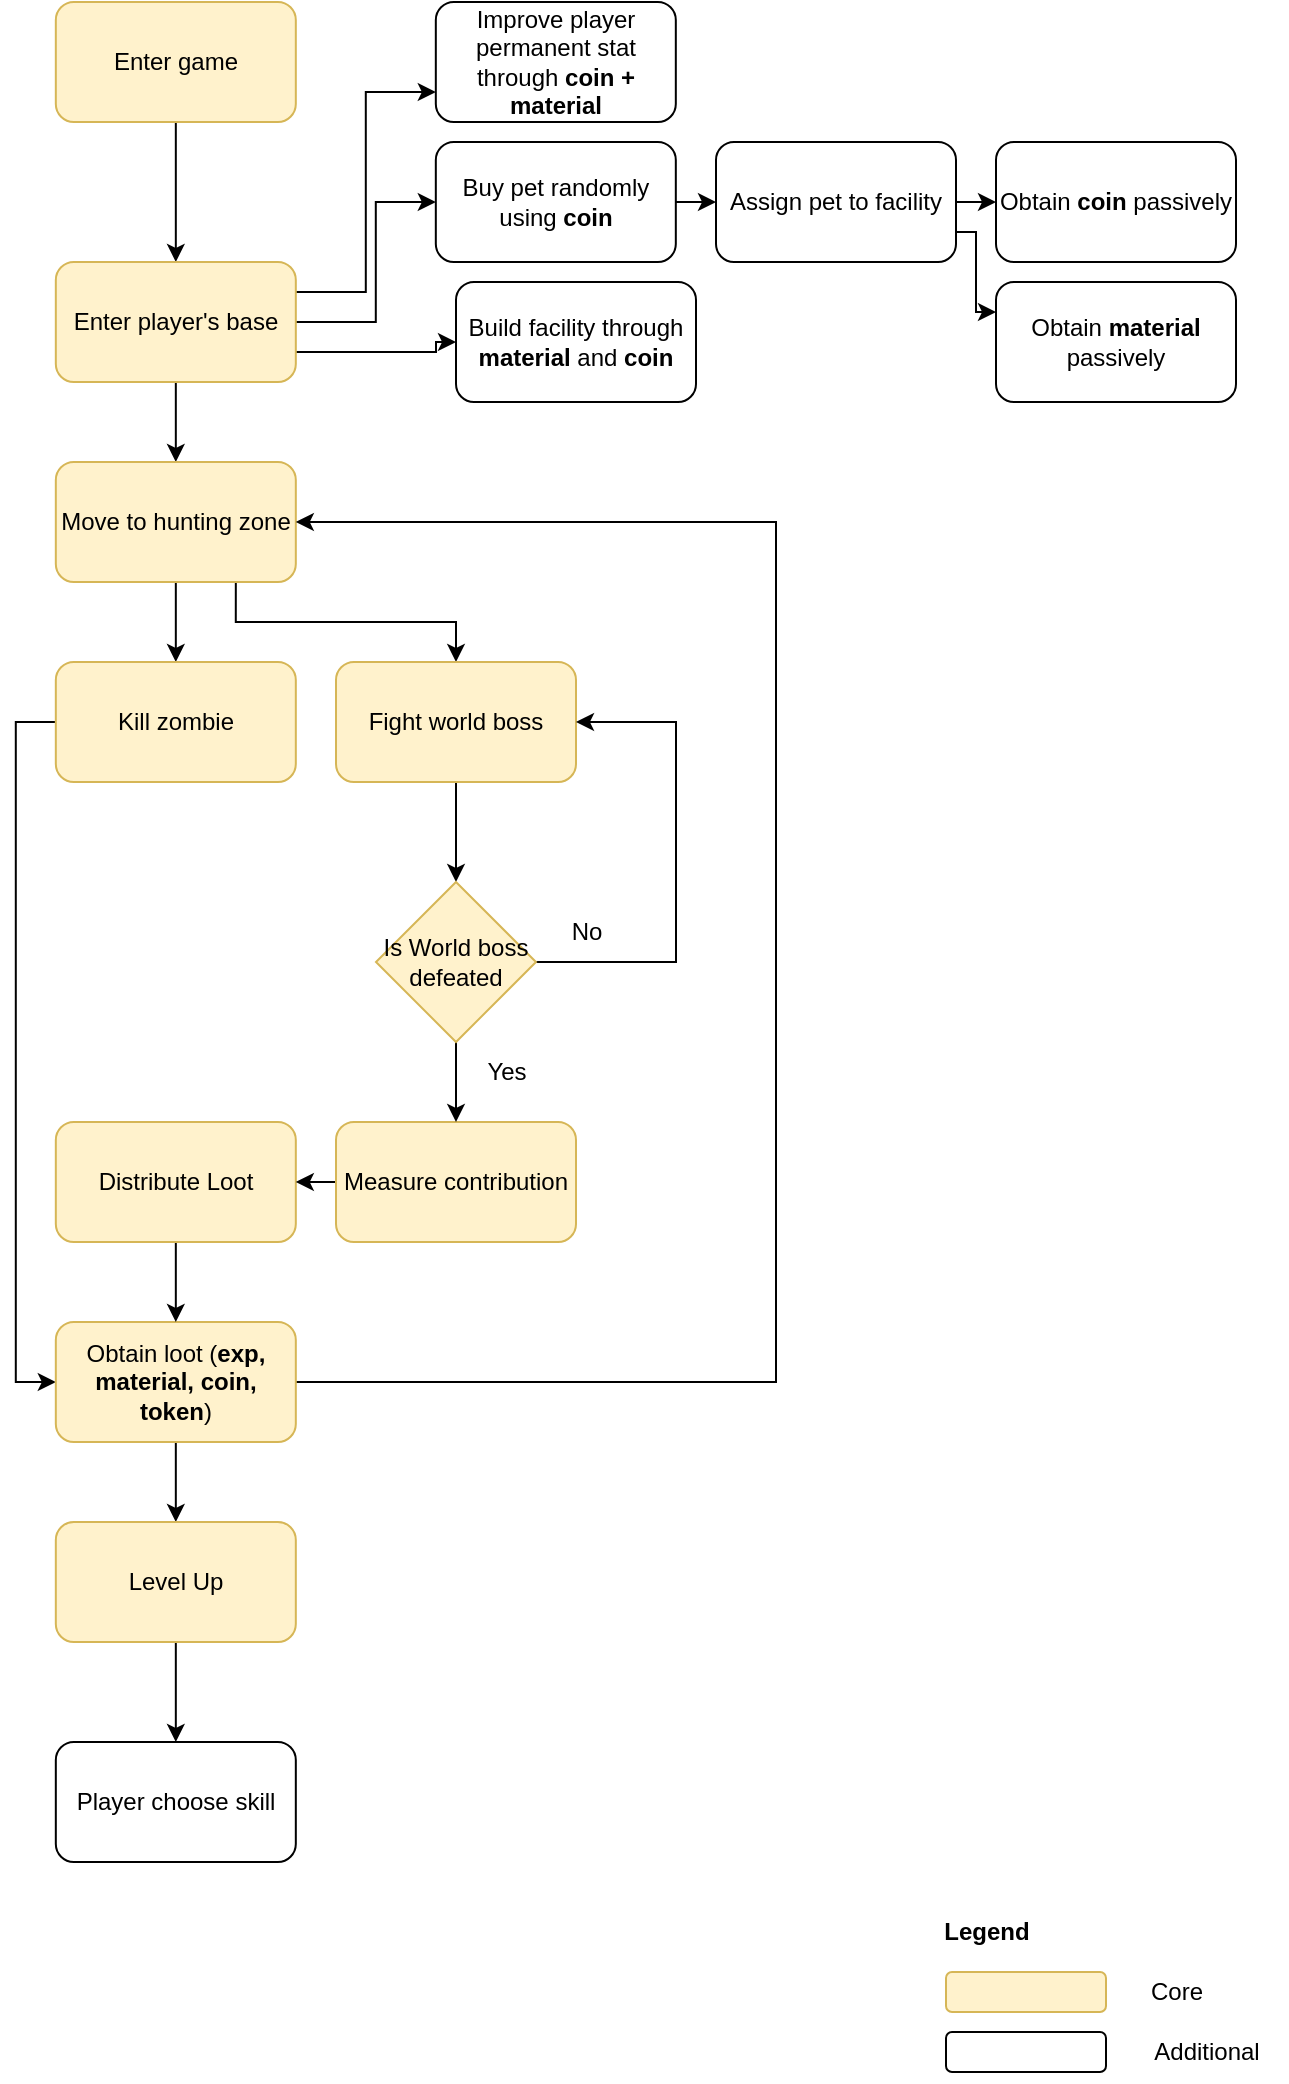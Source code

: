 <mxfile version="23.1.5" type="device" pages="2">
  <diagram name="General Gameplay Flow" id="GQaINYu1F7DMCniNsT3u">
    <mxGraphModel dx="1356" dy="868" grid="1" gridSize="10" guides="1" tooltips="1" connect="1" arrows="1" fold="1" page="1" pageScale="1" pageWidth="850" pageHeight="1100" math="0" shadow="0">
      <root>
        <mxCell id="0" />
        <mxCell id="1" parent="0" />
        <mxCell id="NltZi-5KqHfiD_aQ_rF9-3" style="edgeStyle=orthogonalEdgeStyle;rounded=0;orthogonalLoop=1;jettySize=auto;html=1;exitX=0.5;exitY=1;exitDx=0;exitDy=0;entryX=0.5;entryY=0;entryDx=0;entryDy=0;" parent="1" source="NltZi-5KqHfiD_aQ_rF9-1" target="NltZi-5KqHfiD_aQ_rF9-2" edge="1">
          <mxGeometry relative="1" as="geometry" />
        </mxCell>
        <mxCell id="NltZi-5KqHfiD_aQ_rF9-1" value="Enter game" style="rounded=1;whiteSpace=wrap;html=1;fillColor=#fff2cc;strokeColor=#d6b656;" parent="1" vertex="1">
          <mxGeometry x="209.91" y="50" width="120" height="60" as="geometry" />
        </mxCell>
        <mxCell id="NltZi-5KqHfiD_aQ_rF9-5" style="edgeStyle=orthogonalEdgeStyle;rounded=0;orthogonalLoop=1;jettySize=auto;html=1;exitX=0.5;exitY=1;exitDx=0;exitDy=0;entryX=0.5;entryY=0;entryDx=0;entryDy=0;" parent="1" source="NltZi-5KqHfiD_aQ_rF9-2" target="NltZi-5KqHfiD_aQ_rF9-4" edge="1">
          <mxGeometry relative="1" as="geometry" />
        </mxCell>
        <mxCell id="NltZi-5KqHfiD_aQ_rF9-29" style="edgeStyle=orthogonalEdgeStyle;rounded=0;orthogonalLoop=1;jettySize=auto;html=1;exitX=1;exitY=0.25;exitDx=0;exitDy=0;entryX=0;entryY=0.75;entryDx=0;entryDy=0;" parent="1" source="NltZi-5KqHfiD_aQ_rF9-2" target="NltZi-5KqHfiD_aQ_rF9-28" edge="1">
          <mxGeometry relative="1" as="geometry" />
        </mxCell>
        <mxCell id="NltZi-5KqHfiD_aQ_rF9-51" style="edgeStyle=orthogonalEdgeStyle;rounded=0;orthogonalLoop=1;jettySize=auto;html=1;exitX=1;exitY=0.5;exitDx=0;exitDy=0;entryX=0;entryY=0.5;entryDx=0;entryDy=0;" parent="1" source="NltZi-5KqHfiD_aQ_rF9-2" target="NltZi-5KqHfiD_aQ_rF9-46" edge="1">
          <mxGeometry relative="1" as="geometry">
            <Array as="points">
              <mxPoint x="369.91" y="210" />
              <mxPoint x="369.91" y="150" />
            </Array>
          </mxGeometry>
        </mxCell>
        <mxCell id="NltZi-5KqHfiD_aQ_rF9-57" style="edgeStyle=orthogonalEdgeStyle;rounded=0;orthogonalLoop=1;jettySize=auto;html=1;exitX=1;exitY=0.75;exitDx=0;exitDy=0;entryX=0;entryY=0.5;entryDx=0;entryDy=0;" parent="1" source="NltZi-5KqHfiD_aQ_rF9-2" target="NltZi-5KqHfiD_aQ_rF9-56" edge="1">
          <mxGeometry relative="1" as="geometry">
            <Array as="points">
              <mxPoint x="400" y="225" />
            </Array>
          </mxGeometry>
        </mxCell>
        <mxCell id="NltZi-5KqHfiD_aQ_rF9-2" value="Enter player&#39;s base" style="rounded=1;whiteSpace=wrap;html=1;fillColor=#fff2cc;strokeColor=#d6b656;" parent="1" vertex="1">
          <mxGeometry x="209.91" y="180" width="120" height="60" as="geometry" />
        </mxCell>
        <mxCell id="NltZi-5KqHfiD_aQ_rF9-48" style="edgeStyle=orthogonalEdgeStyle;rounded=0;orthogonalLoop=1;jettySize=auto;html=1;exitX=0.5;exitY=1;exitDx=0;exitDy=0;entryX=0.5;entryY=0;entryDx=0;entryDy=0;" parent="1" source="NltZi-5KqHfiD_aQ_rF9-4" target="NltZi-5KqHfiD_aQ_rF9-31" edge="1">
          <mxGeometry relative="1" as="geometry">
            <mxPoint x="269.91" y="380" as="targetPoint" />
          </mxGeometry>
        </mxCell>
        <mxCell id="TrvFIHiJgjhKBybTkbJB-2" style="edgeStyle=orthogonalEdgeStyle;rounded=0;orthogonalLoop=1;jettySize=auto;html=1;exitX=0.75;exitY=1;exitDx=0;exitDy=0;entryX=0.5;entryY=0;entryDx=0;entryDy=0;" edge="1" parent="1" source="NltZi-5KqHfiD_aQ_rF9-4" target="TrvFIHiJgjhKBybTkbJB-1">
          <mxGeometry relative="1" as="geometry" />
        </mxCell>
        <mxCell id="NltZi-5KqHfiD_aQ_rF9-4" value="Move to hunting zone" style="rounded=1;whiteSpace=wrap;html=1;fillColor=#fff2cc;strokeColor=#d6b656;" parent="1" vertex="1">
          <mxGeometry x="209.91" y="280" width="120" height="60" as="geometry" />
        </mxCell>
        <mxCell id="NltZi-5KqHfiD_aQ_rF9-28" value="Improve player permanent stat through &lt;b&gt;coin + material&lt;/b&gt;" style="rounded=1;whiteSpace=wrap;html=1;" parent="1" vertex="1">
          <mxGeometry x="399.91" y="50" width="120" height="60" as="geometry" />
        </mxCell>
        <mxCell id="TrvFIHiJgjhKBybTkbJB-12" style="edgeStyle=orthogonalEdgeStyle;rounded=0;orthogonalLoop=1;jettySize=auto;html=1;exitX=0;exitY=0.5;exitDx=0;exitDy=0;entryX=0;entryY=0.5;entryDx=0;entryDy=0;" edge="1" parent="1" source="NltZi-5KqHfiD_aQ_rF9-31" target="NltZi-5KqHfiD_aQ_rF9-33">
          <mxGeometry relative="1" as="geometry" />
        </mxCell>
        <mxCell id="NltZi-5KqHfiD_aQ_rF9-31" value="Kill zombie" style="rounded=1;whiteSpace=wrap;html=1;fillColor=#fff2cc;strokeColor=#d6b656;" parent="1" vertex="1">
          <mxGeometry x="209.91" y="380" width="120" height="60" as="geometry" />
        </mxCell>
        <mxCell id="TrvFIHiJgjhKBybTkbJB-14" style="edgeStyle=orthogonalEdgeStyle;rounded=0;orthogonalLoop=1;jettySize=auto;html=1;exitX=0.5;exitY=1;exitDx=0;exitDy=0;entryX=0.5;entryY=0;entryDx=0;entryDy=0;" edge="1" parent="1" source="NltZi-5KqHfiD_aQ_rF9-33" target="NltZi-5KqHfiD_aQ_rF9-41">
          <mxGeometry relative="1" as="geometry" />
        </mxCell>
        <mxCell id="TrvFIHiJgjhKBybTkbJB-15" style="edgeStyle=orthogonalEdgeStyle;rounded=0;orthogonalLoop=1;jettySize=auto;html=1;exitX=1;exitY=0.5;exitDx=0;exitDy=0;entryX=1;entryY=0.5;entryDx=0;entryDy=0;" edge="1" parent="1" source="NltZi-5KqHfiD_aQ_rF9-33" target="NltZi-5KqHfiD_aQ_rF9-4">
          <mxGeometry relative="1" as="geometry">
            <Array as="points">
              <mxPoint x="570" y="740" />
              <mxPoint x="570" y="310" />
            </Array>
          </mxGeometry>
        </mxCell>
        <mxCell id="NltZi-5KqHfiD_aQ_rF9-33" value="Obtain loot (&lt;b&gt;exp, material, coin, token&lt;/b&gt;)" style="rounded=1;whiteSpace=wrap;html=1;fillColor=#fff2cc;strokeColor=#d6b656;" parent="1" vertex="1">
          <mxGeometry x="209.91" y="710" width="120" height="60" as="geometry" />
        </mxCell>
        <mxCell id="TrvFIHiJgjhKBybTkbJB-13" style="edgeStyle=orthogonalEdgeStyle;rounded=0;orthogonalLoop=1;jettySize=auto;html=1;exitX=0.5;exitY=1;exitDx=0;exitDy=0;entryX=0.5;entryY=0;entryDx=0;entryDy=0;" edge="1" parent="1" source="NltZi-5KqHfiD_aQ_rF9-36" target="NltZi-5KqHfiD_aQ_rF9-33">
          <mxGeometry relative="1" as="geometry" />
        </mxCell>
        <mxCell id="NltZi-5KqHfiD_aQ_rF9-36" value="Distribute Loot" style="rounded=1;whiteSpace=wrap;html=1;fillColor=#fff2cc;strokeColor=#d6b656;" parent="1" vertex="1">
          <mxGeometry x="209.91" y="610" width="120" height="60" as="geometry" />
        </mxCell>
        <mxCell id="NltZi-5KqHfiD_aQ_rF9-59" style="edgeStyle=orthogonalEdgeStyle;rounded=0;orthogonalLoop=1;jettySize=auto;html=1;exitX=0.5;exitY=1;exitDx=0;exitDy=0;" parent="1" source="NltZi-5KqHfiD_aQ_rF9-41" target="NltZi-5KqHfiD_aQ_rF9-42" edge="1">
          <mxGeometry relative="1" as="geometry" />
        </mxCell>
        <mxCell id="NltZi-5KqHfiD_aQ_rF9-41" value="Level Up" style="rounded=1;whiteSpace=wrap;html=1;fillColor=#fff2cc;strokeColor=#d6b656;" parent="1" vertex="1">
          <mxGeometry x="209.91" y="810" width="120" height="60" as="geometry" />
        </mxCell>
        <mxCell id="NltZi-5KqHfiD_aQ_rF9-42" value="Player choose skill" style="rounded=1;whiteSpace=wrap;html=1;" parent="1" vertex="1">
          <mxGeometry x="209.91" y="920" width="120" height="60" as="geometry" />
        </mxCell>
        <mxCell id="NltZi-5KqHfiD_aQ_rF9-46" value="Buy pet randomly using &lt;b&gt;coin&lt;/b&gt;" style="rounded=1;whiteSpace=wrap;html=1;" parent="1" vertex="1">
          <mxGeometry x="399.91" y="120" width="120" height="60" as="geometry" />
        </mxCell>
        <mxCell id="NltZi-5KqHfiD_aQ_rF9-55" style="edgeStyle=orthogonalEdgeStyle;rounded=0;orthogonalLoop=1;jettySize=auto;html=1;exitX=1;exitY=0.5;exitDx=0;exitDy=0;entryX=0;entryY=0.5;entryDx=0;entryDy=0;" parent="1" source="NltZi-5KqHfiD_aQ_rF9-52" target="NltZi-5KqHfiD_aQ_rF9-54" edge="1">
          <mxGeometry relative="1" as="geometry" />
        </mxCell>
        <mxCell id="r1JnfOzDvC1o5l4QeHb9-7" style="edgeStyle=orthogonalEdgeStyle;rounded=0;orthogonalLoop=1;jettySize=auto;html=1;exitX=1;exitY=0.75;exitDx=0;exitDy=0;entryX=0;entryY=0.25;entryDx=0;entryDy=0;" parent="1" source="NltZi-5KqHfiD_aQ_rF9-52" target="r1JnfOzDvC1o5l4QeHb9-6" edge="1">
          <mxGeometry relative="1" as="geometry">
            <Array as="points">
              <mxPoint x="670" y="165" />
              <mxPoint x="670" y="205" />
            </Array>
          </mxGeometry>
        </mxCell>
        <mxCell id="NltZi-5KqHfiD_aQ_rF9-52" value="Assign pet to facility" style="rounded=1;whiteSpace=wrap;html=1;" parent="1" vertex="1">
          <mxGeometry x="540" y="120" width="120" height="60" as="geometry" />
        </mxCell>
        <mxCell id="NltZi-5KqHfiD_aQ_rF9-53" style="edgeStyle=orthogonalEdgeStyle;rounded=0;orthogonalLoop=1;jettySize=auto;html=1;exitX=1;exitY=0.5;exitDx=0;exitDy=0;entryX=0;entryY=0.5;entryDx=0;entryDy=0;" parent="1" source="NltZi-5KqHfiD_aQ_rF9-46" target="NltZi-5KqHfiD_aQ_rF9-52" edge="1">
          <mxGeometry relative="1" as="geometry" />
        </mxCell>
        <mxCell id="NltZi-5KqHfiD_aQ_rF9-54" value="Obtain &lt;b&gt;coin &lt;/b&gt;passively" style="rounded=1;whiteSpace=wrap;html=1;" parent="1" vertex="1">
          <mxGeometry x="680" y="120" width="120" height="60" as="geometry" />
        </mxCell>
        <mxCell id="NltZi-5KqHfiD_aQ_rF9-56" value="Build facility through &lt;b&gt;material &lt;/b&gt;and&lt;b&gt;&amp;nbsp;coin&lt;/b&gt;" style="rounded=1;whiteSpace=wrap;html=1;" parent="1" vertex="1">
          <mxGeometry x="410.0" y="190" width="120" height="60" as="geometry" />
        </mxCell>
        <mxCell id="r1JnfOzDvC1o5l4QeHb9-1" value="" style="rounded=1;whiteSpace=wrap;html=1;fillColor=#fff2cc;strokeColor=#d6b656;" parent="1" vertex="1">
          <mxGeometry x="655" y="1035" width="80" height="20" as="geometry" />
        </mxCell>
        <mxCell id="r1JnfOzDvC1o5l4QeHb9-2" value="Core" style="text;html=1;align=center;verticalAlign=middle;resizable=0;points=[];autosize=1;strokeColor=none;fillColor=none;" parent="1" vertex="1">
          <mxGeometry x="745" y="1030" width="50" height="30" as="geometry" />
        </mxCell>
        <mxCell id="r1JnfOzDvC1o5l4QeHb9-3" value="" style="rounded=1;whiteSpace=wrap;html=1;" parent="1" vertex="1">
          <mxGeometry x="655" y="1065" width="80" height="20" as="geometry" />
        </mxCell>
        <mxCell id="r1JnfOzDvC1o5l4QeHb9-4" value="Additional" style="text;html=1;align=center;verticalAlign=middle;resizable=0;points=[];autosize=1;strokeColor=none;fillColor=none;" parent="1" vertex="1">
          <mxGeometry x="745" y="1060" width="80" height="30" as="geometry" />
        </mxCell>
        <mxCell id="r1JnfOzDvC1o5l4QeHb9-5" value="&lt;b&gt;Legend&lt;/b&gt;" style="text;html=1;align=center;verticalAlign=middle;resizable=0;points=[];autosize=1;strokeColor=none;fillColor=none;" parent="1" vertex="1">
          <mxGeometry x="640" y="1000" width="70" height="30" as="geometry" />
        </mxCell>
        <mxCell id="r1JnfOzDvC1o5l4QeHb9-6" value="Obtain &lt;b&gt;material &lt;/b&gt;passively" style="rounded=1;whiteSpace=wrap;html=1;" parent="1" vertex="1">
          <mxGeometry x="680" y="190" width="120" height="60" as="geometry" />
        </mxCell>
        <mxCell id="TrvFIHiJgjhKBybTkbJB-4" style="edgeStyle=orthogonalEdgeStyle;rounded=0;orthogonalLoop=1;jettySize=auto;html=1;exitX=0.5;exitY=1;exitDx=0;exitDy=0;entryX=0.5;entryY=0;entryDx=0;entryDy=0;" edge="1" parent="1" source="TrvFIHiJgjhKBybTkbJB-1" target="TrvFIHiJgjhKBybTkbJB-5">
          <mxGeometry relative="1" as="geometry">
            <mxPoint x="460" y="480" as="targetPoint" />
          </mxGeometry>
        </mxCell>
        <mxCell id="TrvFIHiJgjhKBybTkbJB-1" value="Fight world boss" style="rounded=1;whiteSpace=wrap;html=1;fillColor=#fff2cc;strokeColor=#d6b656;" vertex="1" parent="1">
          <mxGeometry x="350" y="380" width="120" height="60" as="geometry" />
        </mxCell>
        <mxCell id="TrvFIHiJgjhKBybTkbJB-11" style="edgeStyle=orthogonalEdgeStyle;rounded=0;orthogonalLoop=1;jettySize=auto;html=1;exitX=0;exitY=0.5;exitDx=0;exitDy=0;entryX=1;entryY=0.5;entryDx=0;entryDy=0;" edge="1" parent="1" source="TrvFIHiJgjhKBybTkbJB-3" target="NltZi-5KqHfiD_aQ_rF9-36">
          <mxGeometry relative="1" as="geometry" />
        </mxCell>
        <mxCell id="TrvFIHiJgjhKBybTkbJB-3" value="Measure contribution" style="rounded=1;whiteSpace=wrap;html=1;fillColor=#fff2cc;strokeColor=#d6b656;" vertex="1" parent="1">
          <mxGeometry x="350" y="610" width="120" height="60" as="geometry" />
        </mxCell>
        <mxCell id="TrvFIHiJgjhKBybTkbJB-6" style="edgeStyle=orthogonalEdgeStyle;rounded=0;orthogonalLoop=1;jettySize=auto;html=1;exitX=0.5;exitY=1;exitDx=0;exitDy=0;entryX=0.5;entryY=0;entryDx=0;entryDy=0;" edge="1" parent="1" source="TrvFIHiJgjhKBybTkbJB-5" target="TrvFIHiJgjhKBybTkbJB-3">
          <mxGeometry relative="1" as="geometry" />
        </mxCell>
        <mxCell id="TrvFIHiJgjhKBybTkbJB-9" style="edgeStyle=orthogonalEdgeStyle;rounded=0;orthogonalLoop=1;jettySize=auto;html=1;exitX=1;exitY=0.5;exitDx=0;exitDy=0;entryX=1;entryY=0.5;entryDx=0;entryDy=0;" edge="1" parent="1" source="TrvFIHiJgjhKBybTkbJB-5" target="TrvFIHiJgjhKBybTkbJB-1">
          <mxGeometry relative="1" as="geometry">
            <Array as="points">
              <mxPoint x="520" y="530" />
              <mxPoint x="520" y="410" />
            </Array>
          </mxGeometry>
        </mxCell>
        <mxCell id="TrvFIHiJgjhKBybTkbJB-5" value="Is World boss defeated" style="rhombus;whiteSpace=wrap;html=1;fillColor=#fff2cc;strokeColor=#d6b656;" vertex="1" parent="1">
          <mxGeometry x="370" y="490" width="80" height="80" as="geometry" />
        </mxCell>
        <mxCell id="TrvFIHiJgjhKBybTkbJB-8" value="Yes" style="text;html=1;align=center;verticalAlign=middle;resizable=0;points=[];autosize=1;strokeColor=none;fillColor=none;" vertex="1" parent="1">
          <mxGeometry x="415" y="570" width="40" height="30" as="geometry" />
        </mxCell>
        <mxCell id="TrvFIHiJgjhKBybTkbJB-10" value="No" style="text;html=1;align=center;verticalAlign=middle;resizable=0;points=[];autosize=1;strokeColor=none;fillColor=none;" vertex="1" parent="1">
          <mxGeometry x="455" y="500" width="40" height="30" as="geometry" />
        </mxCell>
      </root>
    </mxGraphModel>
  </diagram>
  <diagram id="NML-aWaijd9kwEdyguYJ" name="Stage System Flow">
    <mxGraphModel dx="1179" dy="755" grid="1" gridSize="10" guides="1" tooltips="1" connect="1" arrows="1" fold="1" page="1" pageScale="1" pageWidth="850" pageHeight="1100" math="0" shadow="0">
      <root>
        <mxCell id="0" />
        <mxCell id="1" parent="0" />
        <mxCell id="4iMG0KF7WGyL3Zj-781T-1" value="TriggerStageSelection" style="swimlane;whiteSpace=wrap;html=1;" vertex="1" parent="1">
          <mxGeometry x="20" y="110" width="200" height="900" as="geometry" />
        </mxCell>
        <mxCell id="4iMG0KF7WGyL3Zj-781T-25" style="edgeStyle=orthogonalEdgeStyle;rounded=0;orthogonalLoop=1;jettySize=auto;html=1;exitX=0;exitY=0.5;exitDx=0;exitDy=0;entryX=0;entryY=0.5;entryDx=0;entryDy=0;" edge="1" parent="4iMG0KF7WGyL3Zj-781T-1" source="4iMG0KF7WGyL3Zj-781T-16" target="4iMG0KF7WGyL3Zj-781T-24">
          <mxGeometry relative="1" as="geometry">
            <Array as="points">
              <mxPoint x="20" y="110" />
              <mxPoint x="20" y="790" />
            </Array>
          </mxGeometry>
        </mxCell>
        <mxCell id="4iMG0KF7WGyL3Zj-781T-16" value="Enter Trigger" style="rhombus;whiteSpace=wrap;html=1;fontColor=#000000;fillColor=#ffffc0;strokeColor=#ff0000;" vertex="1" parent="4iMG0KF7WGyL3Zj-781T-1">
          <mxGeometry x="60" y="90" width="80" height="40" as="geometry" />
        </mxCell>
        <mxCell id="4iMG0KF7WGyL3Zj-781T-21" value="Yes" style="text;html=1;align=center;verticalAlign=middle;resizable=0;points=[];autosize=1;strokeColor=none;fillColor=none;" vertex="1" parent="4iMG0KF7WGyL3Zj-781T-1">
          <mxGeometry x="100" y="140" width="40" height="30" as="geometry" />
        </mxCell>
        <mxCell id="4iMG0KF7WGyL3Zj-781T-26" value="No" style="text;html=1;align=center;verticalAlign=middle;resizable=0;points=[];autosize=1;strokeColor=none;fillColor=none;" vertex="1" parent="4iMG0KF7WGyL3Zj-781T-1">
          <mxGeometry x="20" y="80" width="40" height="30" as="geometry" />
        </mxCell>
        <mxCell id="4iMG0KF7WGyL3Zj-781T-31" style="edgeStyle=orthogonalEdgeStyle;rounded=0;orthogonalLoop=1;jettySize=auto;html=1;exitX=0.5;exitY=1;exitDx=0;exitDy=0;entryX=0.5;entryY=0;entryDx=0;entryDy=0;" edge="1" parent="4iMG0KF7WGyL3Zj-781T-1" source="4iMG0KF7WGyL3Zj-781T-29" target="4iMG0KF7WGyL3Zj-781T-16">
          <mxGeometry relative="1" as="geometry" />
        </mxCell>
        <mxCell id="4iMG0KF7WGyL3Zj-781T-29" value="" style="ellipse;html=1;shape=startState;fillColor=#000000;strokeColor=#ff0000;" vertex="1" parent="4iMG0KF7WGyL3Zj-781T-1">
          <mxGeometry x="85" y="30" width="30" height="30" as="geometry" />
        </mxCell>
        <mxCell id="4iMG0KF7WGyL3Zj-781T-24" value="OnExit" style="rounded=1;whiteSpace=wrap;html=1;arcSize=40;fontColor=#000000;fillColor=#ffffc0;strokeColor=#ff0000;" vertex="1" parent="4iMG0KF7WGyL3Zj-781T-1">
          <mxGeometry x="50" y="770" width="120" height="40" as="geometry" />
        </mxCell>
        <mxCell id="4iMG0KF7WGyL3Zj-781T-27" value="EndStageSelection" style="rounded=1;whiteSpace=wrap;html=1;arcSize=40;fontColor=#000000;fillColor=#ffffc0;strokeColor=#ff0000;" vertex="1" parent="4iMG0KF7WGyL3Zj-781T-1">
          <mxGeometry x="240" y="770" width="120" height="40" as="geometry" />
        </mxCell>
        <mxCell id="4iMG0KF7WGyL3Zj-781T-28" style="edgeStyle=orthogonalEdgeStyle;rounded=0;orthogonalLoop=1;jettySize=auto;html=1;exitX=1;exitY=0.5;exitDx=0;exitDy=0;entryX=0;entryY=0.5;entryDx=0;entryDy=0;" edge="1" parent="4iMG0KF7WGyL3Zj-781T-1" source="4iMG0KF7WGyL3Zj-781T-24" target="4iMG0KF7WGyL3Zj-781T-27">
          <mxGeometry relative="1" as="geometry" />
        </mxCell>
        <mxCell id="4iMG0KF7WGyL3Zj-781T-2" value="PlayerStageSelection" style="swimlane;whiteSpace=wrap;html=1;" vertex="1" parent="1">
          <mxGeometry x="220" y="110" width="200" height="900" as="geometry" />
        </mxCell>
        <mxCell id="4iMG0KF7WGyL3Zj-781T-5" value="OnEnter" style="rounded=1;whiteSpace=wrap;html=1;arcSize=40;fontColor=#000000;fillColor=#ffffc0;strokeColor=#ff0000;" vertex="1" parent="4iMG0KF7WGyL3Zj-781T-2">
          <mxGeometry x="-160" y="180" width="120" height="40" as="geometry" />
        </mxCell>
        <mxCell id="4iMG0KF7WGyL3Zj-781T-11" style="edgeStyle=orthogonalEdgeStyle;rounded=0;orthogonalLoop=1;jettySize=auto;html=1;exitX=0.5;exitY=1;exitDx=0;exitDy=0;" edge="1" parent="4iMG0KF7WGyL3Zj-781T-2" source="4iMG0KF7WGyL3Zj-781T-8" target="4iMG0KF7WGyL3Zj-781T-10">
          <mxGeometry relative="1" as="geometry" />
        </mxCell>
        <mxCell id="4iMG0KF7WGyL3Zj-781T-8" value="BeginStageSelection" style="rounded=1;whiteSpace=wrap;html=1;arcSize=40;fontColor=#000000;fillColor=#ffffc0;strokeColor=#ff0000;" vertex="1" parent="4iMG0KF7WGyL3Zj-781T-2">
          <mxGeometry x="40" y="180" width="120" height="40" as="geometry" />
        </mxCell>
        <mxCell id="4iMG0KF7WGyL3Zj-781T-13" style="edgeStyle=orthogonalEdgeStyle;rounded=0;orthogonalLoop=1;jettySize=auto;html=1;exitX=0.5;exitY=1;exitDx=0;exitDy=0;" edge="1" parent="4iMG0KF7WGyL3Zj-781T-2" source="4iMG0KF7WGyL3Zj-781T-10" target="4iMG0KF7WGyL3Zj-781T-12">
          <mxGeometry relative="1" as="geometry" />
        </mxCell>
        <mxCell id="4iMG0KF7WGyL3Zj-781T-10" value="InitStageSelection" style="rounded=1;whiteSpace=wrap;html=1;arcSize=40;fontColor=#000000;fillColor=#ffffc0;strokeColor=#ff0000;" vertex="1" parent="4iMG0KF7WGyL3Zj-781T-2">
          <mxGeometry x="40" y="250" width="120" height="40" as="geometry" />
        </mxCell>
        <mxCell id="4iMG0KF7WGyL3Zj-781T-12" value="ResetStageSelection" style="rounded=1;whiteSpace=wrap;html=1;arcSize=40;fontColor=#000000;fillColor=#ffffc0;strokeColor=#ff0000;" vertex="1" parent="4iMG0KF7WGyL3Zj-781T-2">
          <mxGeometry x="40" y="320" width="120" height="40" as="geometry" />
        </mxCell>
        <mxCell id="4iMG0KF7WGyL3Zj-781T-9" style="edgeStyle=orthogonalEdgeStyle;rounded=0;orthogonalLoop=1;jettySize=auto;html=1;exitX=1;exitY=0.5;exitDx=0;exitDy=0;entryX=0;entryY=0.5;entryDx=0;entryDy=0;" edge="1" parent="4iMG0KF7WGyL3Zj-781T-2" source="4iMG0KF7WGyL3Zj-781T-5" target="4iMG0KF7WGyL3Zj-781T-8">
          <mxGeometry relative="1" as="geometry" />
        </mxCell>
        <mxCell id="4iMG0KF7WGyL3Zj-781T-35" value="SetSelectedStage" style="rounded=1;whiteSpace=wrap;html=1;arcSize=40;fontColor=#000000;fillColor=#ffffc0;strokeColor=#ff0000;" vertex="1" parent="4iMG0KF7WGyL3Zj-781T-2">
          <mxGeometry x="40" y="400" width="120" height="40" as="geometry" />
        </mxCell>
        <mxCell id="4iMG0KF7WGyL3Zj-781T-49" style="edgeStyle=orthogonalEdgeStyle;rounded=0;orthogonalLoop=1;jettySize=auto;html=1;exitX=0.5;exitY=1;exitDx=0;exitDy=0;" edge="1" parent="4iMG0KF7WGyL3Zj-781T-2" source="4iMG0KF7WGyL3Zj-781T-39">
          <mxGeometry relative="1" as="geometry">
            <mxPoint x="100" y="770" as="targetPoint" />
          </mxGeometry>
        </mxCell>
        <mxCell id="4iMG0KF7WGyL3Zj-781T-39" value="ConfirmStageSelection" style="rounded=1;whiteSpace=wrap;html=1;arcSize=40;fontColor=#000000;fillColor=#ffffc0;strokeColor=#ff0000;" vertex="1" parent="4iMG0KF7WGyL3Zj-781T-2">
          <mxGeometry x="40" y="470" width="120" height="40" as="geometry" />
        </mxCell>
        <mxCell id="4iMG0KF7WGyL3Zj-781T-3" value="PlayerStageSelectionHUD" style="swimlane;whiteSpace=wrap;html=1;" vertex="1" parent="1">
          <mxGeometry x="420" y="110" width="200" height="900" as="geometry" />
        </mxCell>
        <mxCell id="4iMG0KF7WGyL3Zj-781T-43" value="CloseStageSelectionHUD" style="rounded=1;whiteSpace=wrap;html=1;arcSize=40;fontColor=#000000;fillColor=#ffffc0;strokeColor=#ff0000;" vertex="1" parent="4iMG0KF7WGyL3Zj-781T-3">
          <mxGeometry x="20" y="770" width="150" height="40" as="geometry" />
        </mxCell>
        <mxCell id="4iMG0KF7WGyL3Zj-781T-14" value="DisplayStageSelectionHUD" style="rounded=1;whiteSpace=wrap;html=1;arcSize=40;fontColor=#000000;fillColor=#ffffc0;strokeColor=#ff0000;" vertex="1" parent="4iMG0KF7WGyL3Zj-781T-3">
          <mxGeometry x="30" y="320" width="160" height="40" as="geometry" />
        </mxCell>
        <mxCell id="4iMG0KF7WGyL3Zj-781T-4" value="" style="ellipse;html=1;shape=endState;fillColor=#000000;strokeColor=#ff0000;" vertex="1" parent="4iMG0KF7WGyL3Zj-781T-3">
          <mxGeometry x="80" y="860" width="30" height="30" as="geometry" />
        </mxCell>
        <mxCell id="4iMG0KF7WGyL3Zj-781T-38" style="edgeStyle=orthogonalEdgeStyle;rounded=0;orthogonalLoop=1;jettySize=auto;html=1;exitX=0.5;exitY=1;exitDx=0;exitDy=0;entryX=0.5;entryY=0;entryDx=0;entryDy=0;" edge="1" parent="4iMG0KF7WGyL3Zj-781T-3" source="4iMG0KF7WGyL3Zj-781T-43" target="4iMG0KF7WGyL3Zj-781T-4">
          <mxGeometry relative="1" as="geometry" />
        </mxCell>
        <mxCell id="4iMG0KF7WGyL3Zj-781T-20" style="edgeStyle=orthogonalEdgeStyle;rounded=0;orthogonalLoop=1;jettySize=auto;html=1;exitX=0.5;exitY=1;exitDx=0;exitDy=0;entryX=0.5;entryY=0;entryDx=0;entryDy=0;" edge="1" parent="1" source="4iMG0KF7WGyL3Zj-781T-16" target="4iMG0KF7WGyL3Zj-781T-5">
          <mxGeometry relative="1" as="geometry" />
        </mxCell>
        <mxCell id="4iMG0KF7WGyL3Zj-781T-22" value="HUDStageSelection" style="swimlane;whiteSpace=wrap;html=1;" vertex="1" parent="1">
          <mxGeometry x="620" y="110" width="200" height="900" as="geometry" />
        </mxCell>
        <mxCell id="4iMG0KF7WGyL3Zj-781T-33" value="" style="rhombus;whiteSpace=wrap;html=1;fontColor=#000000;fillColor=#ffffc0;strokeColor=#ff0000;" vertex="1" parent="4iMG0KF7WGyL3Zj-781T-22">
          <mxGeometry x="50" y="320" width="80" height="40" as="geometry" />
        </mxCell>
        <mxCell id="4iMG0KF7WGyL3Zj-781T-37" value="SelectStage" style="text;html=1;align=center;verticalAlign=middle;resizable=0;points=[];autosize=1;strokeColor=none;fillColor=none;" vertex="1" parent="4iMG0KF7WGyL3Zj-781T-22">
          <mxGeometry y="390" width="90" height="30" as="geometry" />
        </mxCell>
        <mxCell id="4iMG0KF7WGyL3Zj-781T-41" value="Confirm" style="text;html=1;align=center;verticalAlign=middle;resizable=0;points=[];autosize=1;strokeColor=none;fillColor=none;" vertex="1" parent="4iMG0KF7WGyL3Zj-781T-22">
          <mxGeometry x="80" y="460" width="70" height="30" as="geometry" />
        </mxCell>
        <mxCell id="4iMG0KF7WGyL3Zj-781T-45" value="Exit" style="text;html=1;align=center;verticalAlign=middle;resizable=0;points=[];autosize=1;strokeColor=none;fillColor=none;" vertex="1" parent="4iMG0KF7WGyL3Zj-781T-22">
          <mxGeometry x="130" y="270" width="40" height="30" as="geometry" />
        </mxCell>
        <mxCell id="4iMG0KF7WGyL3Zj-781T-34" style="edgeStyle=orthogonalEdgeStyle;rounded=0;orthogonalLoop=1;jettySize=auto;html=1;exitX=1;exitY=0.5;exitDx=0;exitDy=0;entryX=-0.041;entryY=0.479;entryDx=0;entryDy=0;entryPerimeter=0;" edge="1" parent="1" source="4iMG0KF7WGyL3Zj-781T-14" target="4iMG0KF7WGyL3Zj-781T-33">
          <mxGeometry relative="1" as="geometry" />
        </mxCell>
        <mxCell id="4iMG0KF7WGyL3Zj-781T-36" style="edgeStyle=orthogonalEdgeStyle;rounded=0;orthogonalLoop=1;jettySize=auto;html=1;exitX=0.5;exitY=1;exitDx=0;exitDy=0;entryX=1;entryY=0.5;entryDx=0;entryDy=0;" edge="1" parent="1" source="4iMG0KF7WGyL3Zj-781T-33" target="4iMG0KF7WGyL3Zj-781T-35">
          <mxGeometry relative="1" as="geometry" />
        </mxCell>
        <mxCell id="4iMG0KF7WGyL3Zj-781T-40" style="edgeStyle=orthogonalEdgeStyle;rounded=0;orthogonalLoop=1;jettySize=auto;html=1;exitX=1;exitY=0.5;exitDx=0;exitDy=0;entryX=1;entryY=0.5;entryDx=0;entryDy=0;" edge="1" parent="1" source="4iMG0KF7WGyL3Zj-781T-33" target="4iMG0KF7WGyL3Zj-781T-39">
          <mxGeometry relative="1" as="geometry" />
        </mxCell>
        <mxCell id="4iMG0KF7WGyL3Zj-781T-15" style="edgeStyle=orthogonalEdgeStyle;rounded=0;orthogonalLoop=1;jettySize=auto;html=1;exitX=1;exitY=0.5;exitDx=0;exitDy=0;entryX=0;entryY=0.5;entryDx=0;entryDy=0;" edge="1" parent="1" source="4iMG0KF7WGyL3Zj-781T-12" target="4iMG0KF7WGyL3Zj-781T-14">
          <mxGeometry relative="1" as="geometry" />
        </mxCell>
        <mxCell id="4iMG0KF7WGyL3Zj-781T-46" style="edgeStyle=orthogonalEdgeStyle;rounded=0;orthogonalLoop=1;jettySize=auto;html=1;exitX=1;exitY=0.5;exitDx=0;exitDy=0;entryX=0;entryY=0.5;entryDx=0;entryDy=0;" edge="1" parent="1" source="4iMG0KF7WGyL3Zj-781T-27" target="4iMG0KF7WGyL3Zj-781T-43">
          <mxGeometry relative="1" as="geometry">
            <Array as="points">
              <mxPoint x="410" y="900" />
              <mxPoint x="410" y="900" />
            </Array>
          </mxGeometry>
        </mxCell>
        <mxCell id="4iMG0KF7WGyL3Zj-781T-48" style="edgeStyle=orthogonalEdgeStyle;rounded=0;orthogonalLoop=1;jettySize=auto;html=1;exitX=0.5;exitY=0;exitDx=0;exitDy=0;" edge="1" parent="1" source="4iMG0KF7WGyL3Zj-781T-33" target="4iMG0KF7WGyL3Zj-781T-27">
          <mxGeometry relative="1" as="geometry">
            <Array as="points">
              <mxPoint x="710" y="410" />
              <mxPoint x="800" y="410" />
              <mxPoint x="800" y="860" />
              <mxPoint x="320" y="860" />
            </Array>
          </mxGeometry>
        </mxCell>
      </root>
    </mxGraphModel>
  </diagram>
</mxfile>
